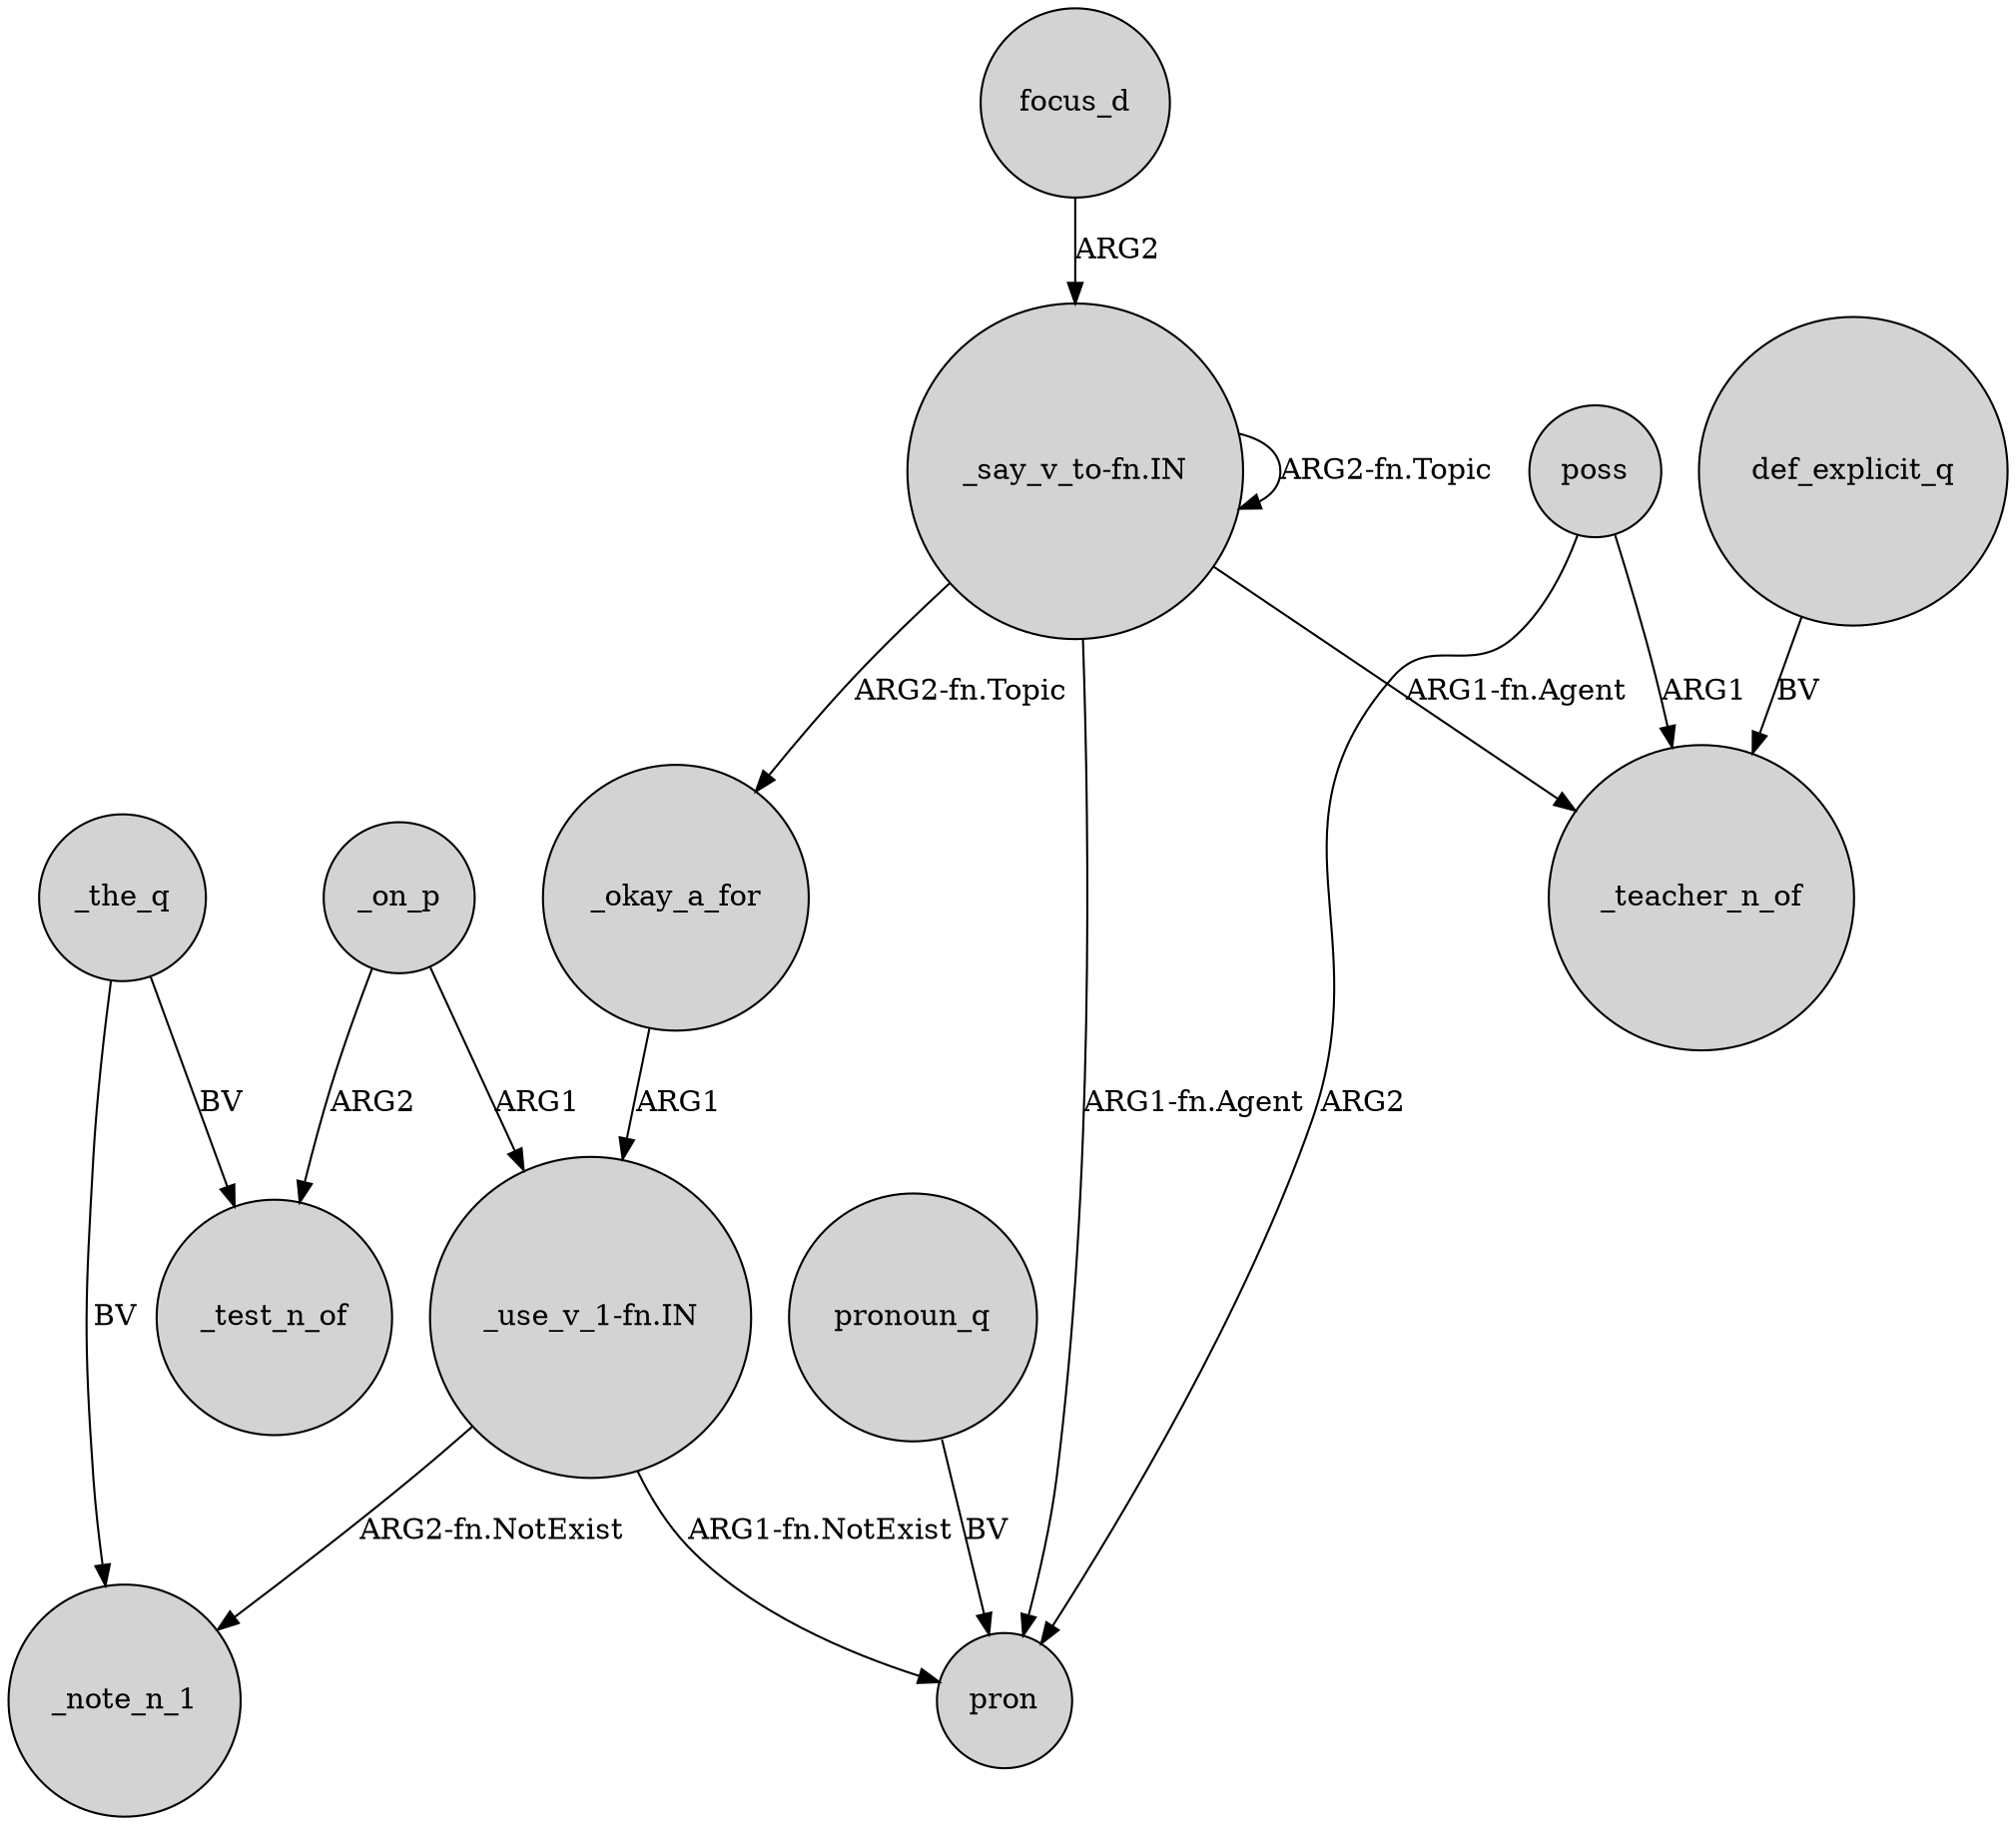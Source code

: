 digraph {
	node [shape=circle style=filled]
	_the_q -> _test_n_of [label=BV]
	focus_d -> "_say_v_to-fn.IN" [label=ARG2]
	"_use_v_1-fn.IN" -> pron [label="ARG1-fn.NotExist"]
	_on_p -> "_use_v_1-fn.IN" [label=ARG1]
	"_say_v_to-fn.IN" -> _teacher_n_of [label="ARG1-fn.Agent"]
	"_say_v_to-fn.IN" -> "_say_v_to-fn.IN" [label="ARG2-fn.Topic"]
	poss -> pron [label=ARG2]
	"_say_v_to-fn.IN" -> _okay_a_for [label="ARG2-fn.Topic"]
	_the_q -> _note_n_1 [label=BV]
	"_use_v_1-fn.IN" -> _note_n_1 [label="ARG2-fn.NotExist"]
	poss -> _teacher_n_of [label=ARG1]
	_on_p -> _test_n_of [label=ARG2]
	_okay_a_for -> "_use_v_1-fn.IN" [label=ARG1]
	def_explicit_q -> _teacher_n_of [label=BV]
	"_say_v_to-fn.IN" -> pron [label="ARG1-fn.Agent"]
	pronoun_q -> pron [label=BV]
}
